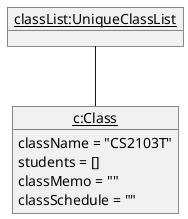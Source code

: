 @startuml
!define UNIQUE_STUDENT_LIST []
!define CLASS_NOTE ""
!define CLASS_SCHEDULE ""

object "<u>classList:UniqueClassList</u>" as UniqueClassList

object "<u>c:Class</u>" as Class {
  className = "CS2103T"
  students = UNIQUE_STUDENT_LIST
  classMemo = CLASS_NOTE
  classSchedule = CLASS_SCHEDULE
}

UniqueClassList -- Class

@enduml